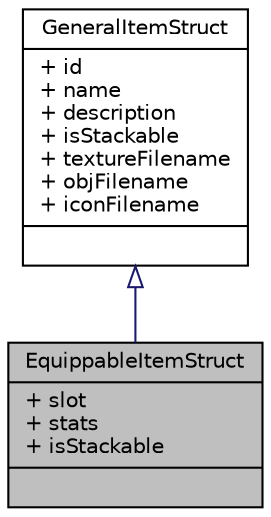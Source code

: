 digraph "EquippableItemStruct"
{
 // LATEX_PDF_SIZE
  edge [fontname="Helvetica",fontsize="10",labelfontname="Helvetica",labelfontsize="10"];
  node [fontname="Helvetica",fontsize="10",shape=record];
  Node1 [label="{EquippableItemStruct\n|+ slot\l+ stats\l+ isStackable\l|}",height=0.2,width=0.4,color="black", fillcolor="grey75", style="filled", fontcolor="black",tooltip=" "];
  Node2 -> Node1 [dir="back",color="midnightblue",fontsize="10",style="solid",arrowtail="onormal",fontname="Helvetica"];
  Node2 [label="{GeneralItemStruct\n|+ id\l+ name\l+ description\l+ isStackable\l+ textureFilename\l+ objFilename\l+ iconFilename\l|}",height=0.2,width=0.4,color="black", fillcolor="white", style="filled",URL="$structGeneralItemStruct.html",tooltip=" "];
}
